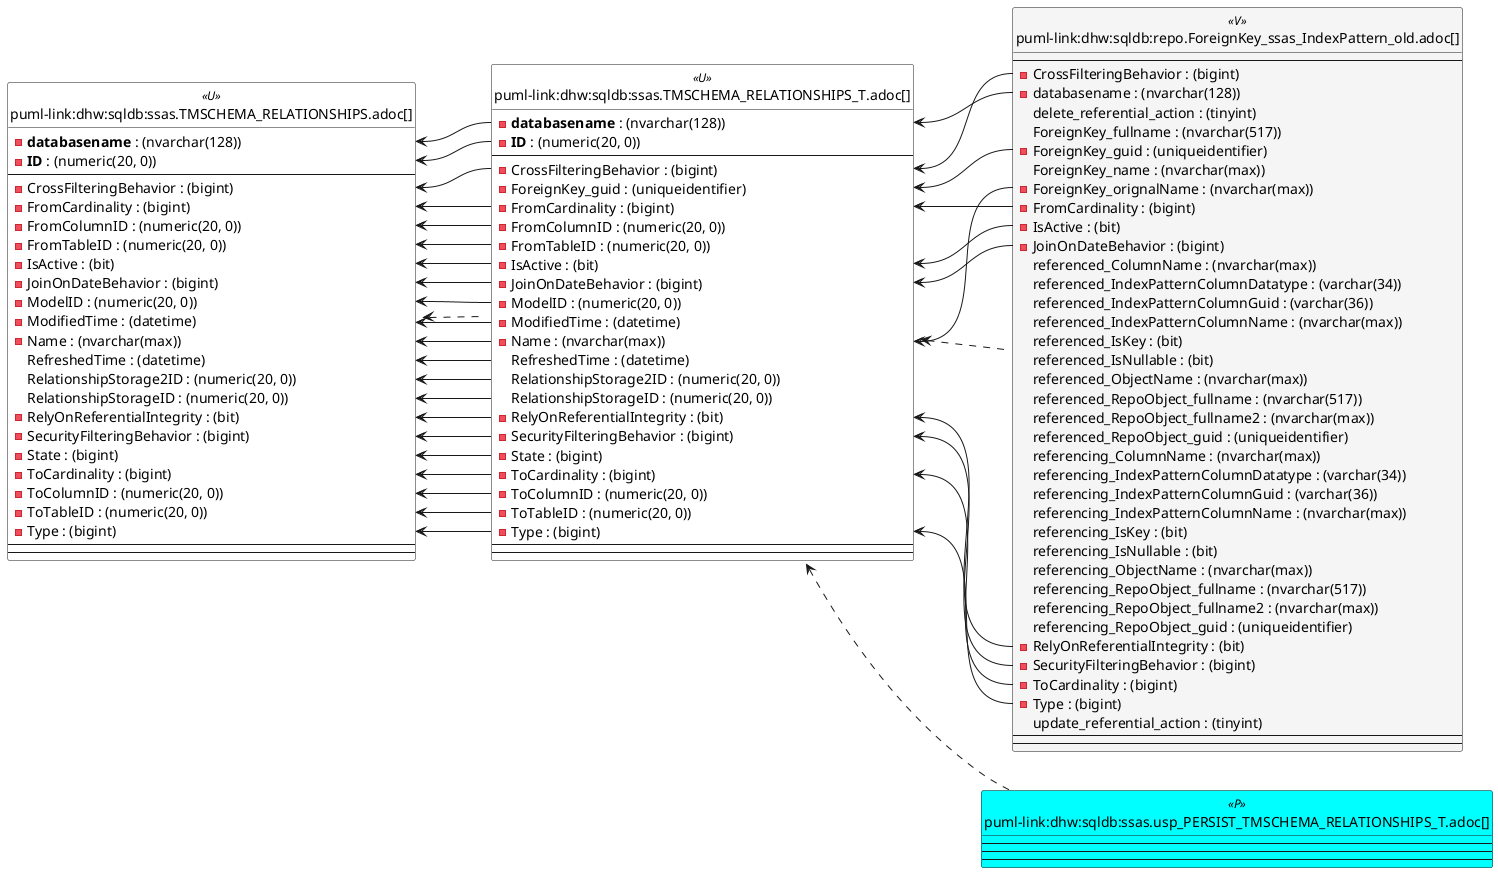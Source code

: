 @startuml
left to right direction
'top to bottom direction
hide circle
'avoide "." issues:
set namespaceSeparator none


skinparam class {
  BackgroundColor White
  BackgroundColor<<FN>> Yellow
  BackgroundColor<<FS>> Yellow
  BackgroundColor<<FT>> LightGray
  BackgroundColor<<IF>> Yellow
  BackgroundColor<<IS>> Yellow
  BackgroundColor<<P>> Aqua
  BackgroundColor<<PC>> Aqua
  BackgroundColor<<SN>> Yellow
  BackgroundColor<<SO>> SlateBlue
  BackgroundColor<<TF>> LightGray
  BackgroundColor<<TR>> Tomato
  BackgroundColor<<U>> White
  BackgroundColor<<V>> WhiteSmoke
  BackgroundColor<<X>> Aqua
  BackgroundColor<<external>> AliceBlue
}


entity "puml-link:dhw:sqldb:repo.ForeignKey_ssas_IndexPattern_old.adoc[]" as repo.ForeignKey_ssas_IndexPattern_old << V >> {
  --
  - CrossFilteringBehavior : (bigint)
  - databasename : (nvarchar(128))
  delete_referential_action : (tinyint)
  ForeignKey_fullname : (nvarchar(517))
  - ForeignKey_guid : (uniqueidentifier)
  ForeignKey_name : (nvarchar(max))
  - ForeignKey_orignalName : (nvarchar(max))
  - FromCardinality : (bigint)
  - IsActive : (bit)
  - JoinOnDateBehavior : (bigint)
  referenced_ColumnName : (nvarchar(max))
  referenced_IndexPatternColumnDatatype : (varchar(34))
  referenced_IndexPatternColumnGuid : (varchar(36))
  referenced_IndexPatternColumnName : (nvarchar(max))
  referenced_IsKey : (bit)
  referenced_IsNullable : (bit)
  referenced_ObjectName : (nvarchar(max))
  referenced_RepoObject_fullname : (nvarchar(517))
  referenced_RepoObject_fullname2 : (nvarchar(max))
  referenced_RepoObject_guid : (uniqueidentifier)
  referencing_ColumnName : (nvarchar(max))
  referencing_IndexPatternColumnDatatype : (varchar(34))
  referencing_IndexPatternColumnGuid : (varchar(36))
  referencing_IndexPatternColumnName : (nvarchar(max))
  referencing_IsKey : (bit)
  referencing_IsNullable : (bit)
  referencing_ObjectName : (nvarchar(max))
  referencing_RepoObject_fullname : (nvarchar(517))
  referencing_RepoObject_fullname2 : (nvarchar(max))
  referencing_RepoObject_guid : (uniqueidentifier)
  - RelyOnReferentialIntegrity : (bit)
  - SecurityFilteringBehavior : (bigint)
  - ToCardinality : (bigint)
  - Type : (bigint)
  update_referential_action : (tinyint)
  --
  --
}

entity "puml-link:dhw:sqldb:ssas.TMSCHEMA_RELATIONSHIPS.adoc[]" as ssas.TMSCHEMA_RELATIONSHIPS << U >> {
  - **databasename** : (nvarchar(128))
  - **ID** : (numeric(20, 0))
  --
  - CrossFilteringBehavior : (bigint)
  - FromCardinality : (bigint)
  - FromColumnID : (numeric(20, 0))
  - FromTableID : (numeric(20, 0))
  - IsActive : (bit)
  - JoinOnDateBehavior : (bigint)
  - ModelID : (numeric(20, 0))
  - ModifiedTime : (datetime)
  - Name : (nvarchar(max))
  RefreshedTime : (datetime)
  RelationshipStorage2ID : (numeric(20, 0))
  RelationshipStorageID : (numeric(20, 0))
  - RelyOnReferentialIntegrity : (bit)
  - SecurityFilteringBehavior : (bigint)
  - State : (bigint)
  - ToCardinality : (bigint)
  - ToColumnID : (numeric(20, 0))
  - ToTableID : (numeric(20, 0))
  - Type : (bigint)
  --
  --
}

entity "puml-link:dhw:sqldb:ssas.TMSCHEMA_RELATIONSHIPS_T.adoc[]" as ssas.TMSCHEMA_RELATIONSHIPS_T << U >> {
  - **databasename** : (nvarchar(128))
  - **ID** : (numeric(20, 0))
  --
  - CrossFilteringBehavior : (bigint)
  - ForeignKey_guid : (uniqueidentifier)
  - FromCardinality : (bigint)
  - FromColumnID : (numeric(20, 0))
  - FromTableID : (numeric(20, 0))
  - IsActive : (bit)
  - JoinOnDateBehavior : (bigint)
  - ModelID : (numeric(20, 0))
  - ModifiedTime : (datetime)
  - Name : (nvarchar(max))
  RefreshedTime : (datetime)
  RelationshipStorage2ID : (numeric(20, 0))
  RelationshipStorageID : (numeric(20, 0))
  - RelyOnReferentialIntegrity : (bit)
  - SecurityFilteringBehavior : (bigint)
  - State : (bigint)
  - ToCardinality : (bigint)
  - ToColumnID : (numeric(20, 0))
  - ToTableID : (numeric(20, 0))
  - Type : (bigint)
  --
  --
}

entity "puml-link:dhw:sqldb:ssas.usp_PERSIST_TMSCHEMA_RELATIONSHIPS_T.adoc[]" as ssas.usp_PERSIST_TMSCHEMA_RELATIONSHIPS_T << P >> {
  --
  --
  --
}

ssas.TMSCHEMA_RELATIONSHIPS <.. ssas.TMSCHEMA_RELATIONSHIPS_T
ssas.TMSCHEMA_RELATIONSHIPS_T <.. ssas.usp_PERSIST_TMSCHEMA_RELATIONSHIPS_T
ssas.TMSCHEMA_RELATIONSHIPS_T <.. repo.ForeignKey_ssas_IndexPattern_old
"ssas.TMSCHEMA_RELATIONSHIPS::CrossFilteringBehavior" <-- "ssas.TMSCHEMA_RELATIONSHIPS_T::CrossFilteringBehavior"
"ssas.TMSCHEMA_RELATIONSHIPS::databasename" <-- "ssas.TMSCHEMA_RELATIONSHIPS_T::databasename"
"ssas.TMSCHEMA_RELATIONSHIPS::FromCardinality" <-- "ssas.TMSCHEMA_RELATIONSHIPS_T::FromCardinality"
"ssas.TMSCHEMA_RELATIONSHIPS::FromColumnID" <-- "ssas.TMSCHEMA_RELATIONSHIPS_T::FromColumnID"
"ssas.TMSCHEMA_RELATIONSHIPS::FromTableID" <-- "ssas.TMSCHEMA_RELATIONSHIPS_T::FromTableID"
"ssas.TMSCHEMA_RELATIONSHIPS::ID" <-- "ssas.TMSCHEMA_RELATIONSHIPS_T::ID"
"ssas.TMSCHEMA_RELATIONSHIPS::IsActive" <-- "ssas.TMSCHEMA_RELATIONSHIPS_T::IsActive"
"ssas.TMSCHEMA_RELATIONSHIPS::JoinOnDateBehavior" <-- "ssas.TMSCHEMA_RELATIONSHIPS_T::JoinOnDateBehavior"
"ssas.TMSCHEMA_RELATIONSHIPS::ModelID" <-- "ssas.TMSCHEMA_RELATIONSHIPS_T::ModelID"
"ssas.TMSCHEMA_RELATIONSHIPS::ModifiedTime" <-- "ssas.TMSCHEMA_RELATIONSHIPS_T::ModifiedTime"
"ssas.TMSCHEMA_RELATIONSHIPS::Name" <-- "ssas.TMSCHEMA_RELATIONSHIPS_T::Name"
"ssas.TMSCHEMA_RELATIONSHIPS::RefreshedTime" <-- "ssas.TMSCHEMA_RELATIONSHIPS_T::RefreshedTime"
"ssas.TMSCHEMA_RELATIONSHIPS::RelationshipStorage2ID" <-- "ssas.TMSCHEMA_RELATIONSHIPS_T::RelationshipStorage2ID"
"ssas.TMSCHEMA_RELATIONSHIPS::RelationshipStorageID" <-- "ssas.TMSCHEMA_RELATIONSHIPS_T::RelationshipStorageID"
"ssas.TMSCHEMA_RELATIONSHIPS::RelyOnReferentialIntegrity" <-- "ssas.TMSCHEMA_RELATIONSHIPS_T::RelyOnReferentialIntegrity"
"ssas.TMSCHEMA_RELATIONSHIPS::SecurityFilteringBehavior" <-- "ssas.TMSCHEMA_RELATIONSHIPS_T::SecurityFilteringBehavior"
"ssas.TMSCHEMA_RELATIONSHIPS::State" <-- "ssas.TMSCHEMA_RELATIONSHIPS_T::State"
"ssas.TMSCHEMA_RELATIONSHIPS::ToCardinality" <-- "ssas.TMSCHEMA_RELATIONSHIPS_T::ToCardinality"
"ssas.TMSCHEMA_RELATIONSHIPS::ToColumnID" <-- "ssas.TMSCHEMA_RELATIONSHIPS_T::ToColumnID"
"ssas.TMSCHEMA_RELATIONSHIPS::ToTableID" <-- "ssas.TMSCHEMA_RELATIONSHIPS_T::ToTableID"
"ssas.TMSCHEMA_RELATIONSHIPS::Type" <-- "ssas.TMSCHEMA_RELATIONSHIPS_T::Type"
"ssas.TMSCHEMA_RELATIONSHIPS_T::CrossFilteringBehavior" <-- "repo.ForeignKey_ssas_IndexPattern_old::CrossFilteringBehavior"
"ssas.TMSCHEMA_RELATIONSHIPS_T::databasename" <-- "repo.ForeignKey_ssas_IndexPattern_old::databasename"
"ssas.TMSCHEMA_RELATIONSHIPS_T::ForeignKey_guid" <-- "repo.ForeignKey_ssas_IndexPattern_old::ForeignKey_guid"
"ssas.TMSCHEMA_RELATIONSHIPS_T::FromCardinality" <-- "repo.ForeignKey_ssas_IndexPattern_old::FromCardinality"
"ssas.TMSCHEMA_RELATIONSHIPS_T::IsActive" <-- "repo.ForeignKey_ssas_IndexPattern_old::IsActive"
"ssas.TMSCHEMA_RELATIONSHIPS_T::JoinOnDateBehavior" <-- "repo.ForeignKey_ssas_IndexPattern_old::JoinOnDateBehavior"
"ssas.TMSCHEMA_RELATIONSHIPS_T::Name" <-- "repo.ForeignKey_ssas_IndexPattern_old::ForeignKey_orignalName"
"ssas.TMSCHEMA_RELATIONSHIPS_T::RelyOnReferentialIntegrity" <-- "repo.ForeignKey_ssas_IndexPattern_old::RelyOnReferentialIntegrity"
"ssas.TMSCHEMA_RELATIONSHIPS_T::SecurityFilteringBehavior" <-- "repo.ForeignKey_ssas_IndexPattern_old::SecurityFilteringBehavior"
"ssas.TMSCHEMA_RELATIONSHIPS_T::ToCardinality" <-- "repo.ForeignKey_ssas_IndexPattern_old::ToCardinality"
"ssas.TMSCHEMA_RELATIONSHIPS_T::Type" <-- "repo.ForeignKey_ssas_IndexPattern_old::Type"
@enduml

